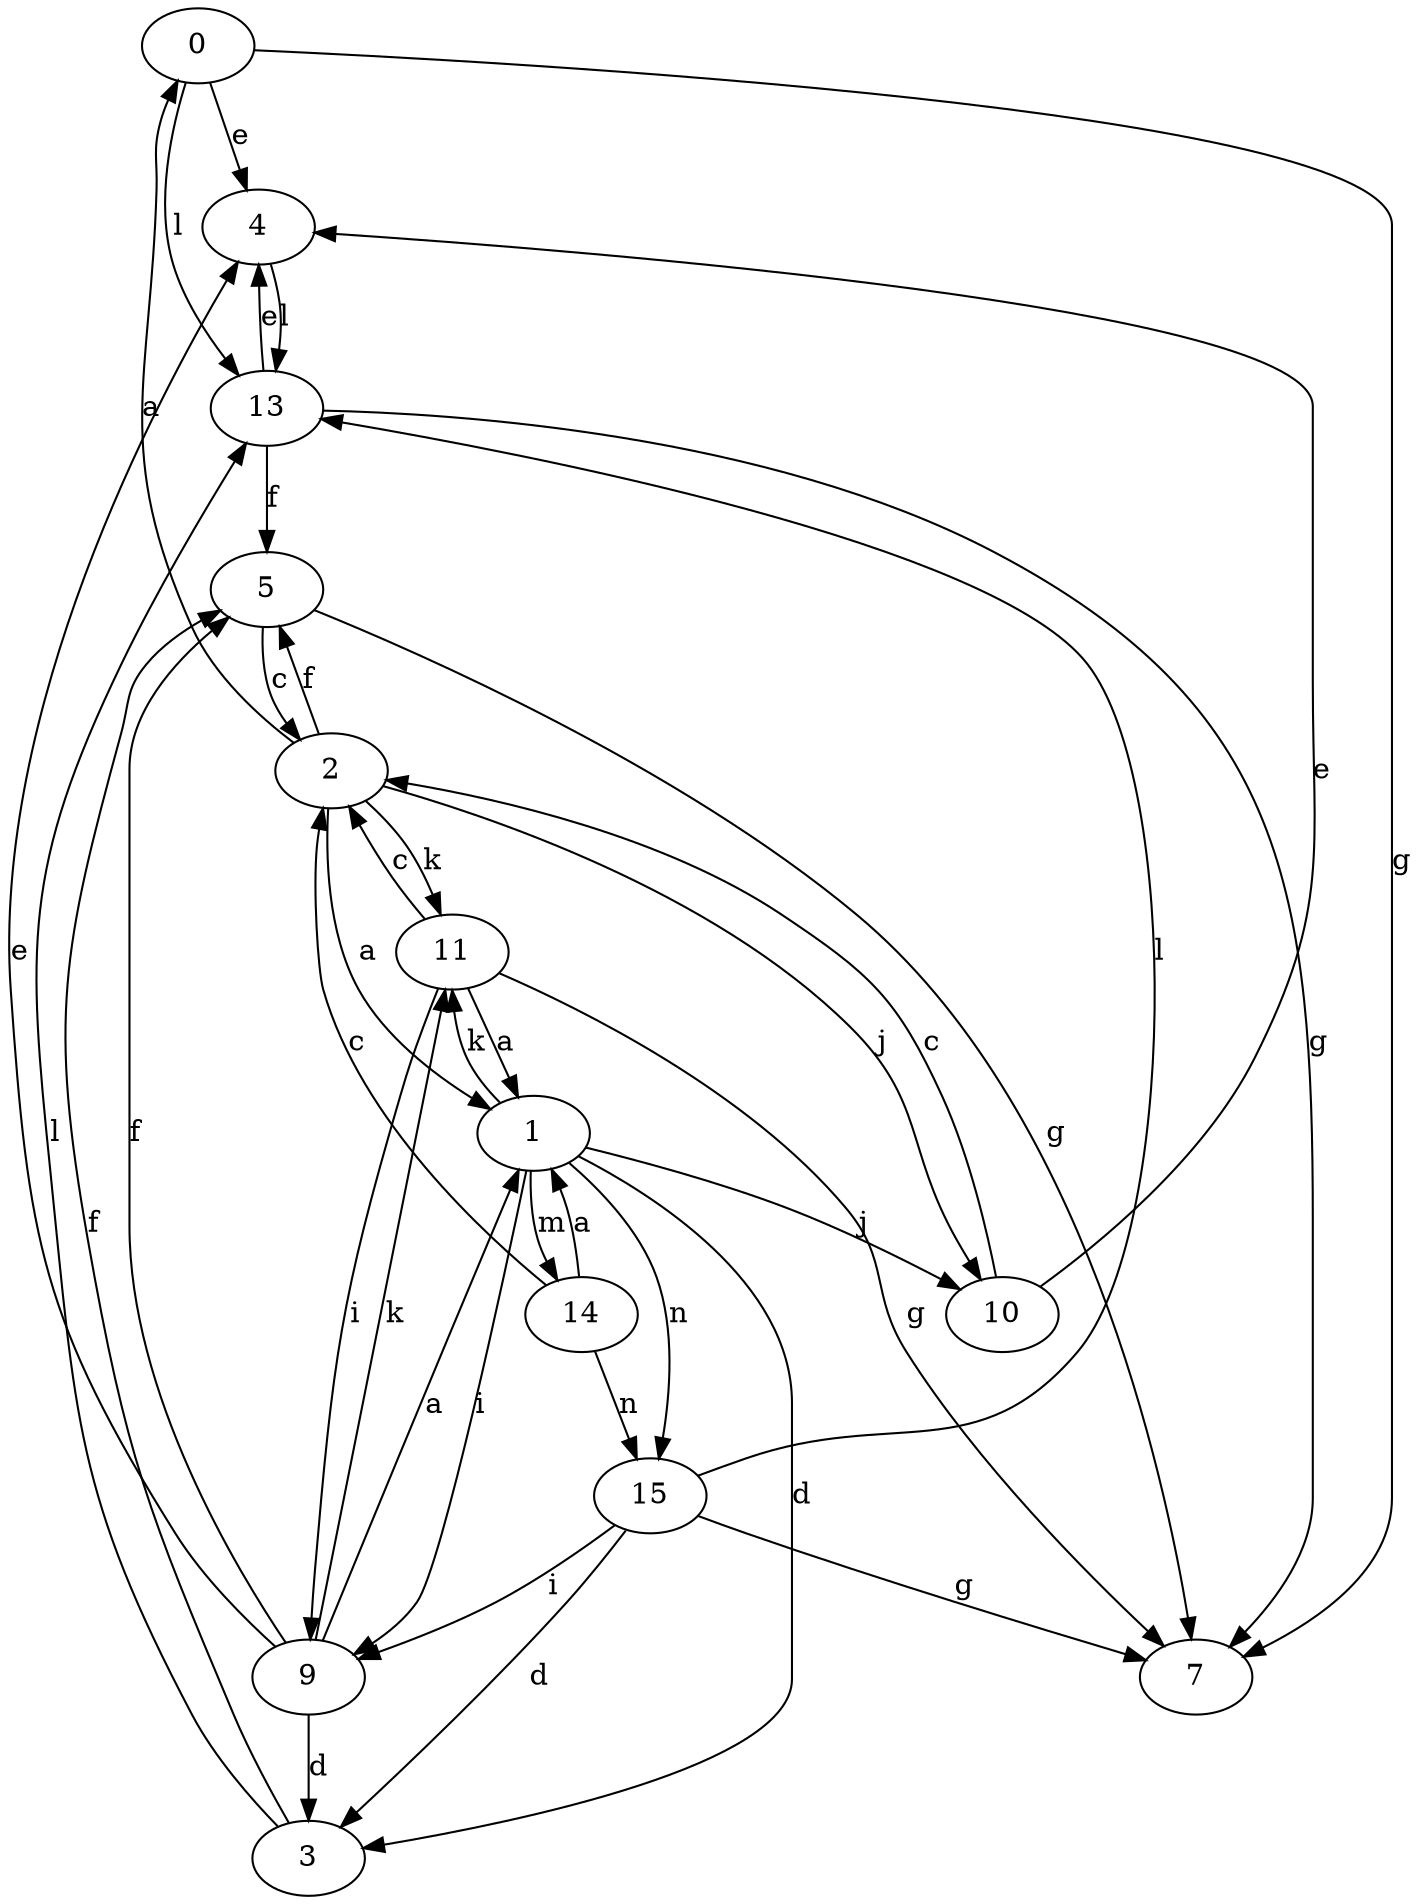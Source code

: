 strict digraph  {
0;
1;
2;
3;
4;
5;
7;
9;
10;
11;
13;
14;
15;
0 -> 4  [label=e];
0 -> 7  [label=g];
0 -> 13  [label=l];
1 -> 3  [label=d];
1 -> 9  [label=i];
1 -> 10  [label=j];
1 -> 11  [label=k];
1 -> 14  [label=m];
1 -> 15  [label=n];
2 -> 0  [label=a];
2 -> 1  [label=a];
2 -> 5  [label=f];
2 -> 10  [label=j];
2 -> 11  [label=k];
3 -> 5  [label=f];
3 -> 13  [label=l];
4 -> 13  [label=l];
5 -> 2  [label=c];
5 -> 7  [label=g];
9 -> 1  [label=a];
9 -> 3  [label=d];
9 -> 4  [label=e];
9 -> 5  [label=f];
9 -> 11  [label=k];
10 -> 2  [label=c];
10 -> 4  [label=e];
11 -> 1  [label=a];
11 -> 2  [label=c];
11 -> 7  [label=g];
11 -> 9  [label=i];
13 -> 4  [label=e];
13 -> 5  [label=f];
13 -> 7  [label=g];
14 -> 1  [label=a];
14 -> 2  [label=c];
14 -> 15  [label=n];
15 -> 3  [label=d];
15 -> 7  [label=g];
15 -> 9  [label=i];
15 -> 13  [label=l];
}
